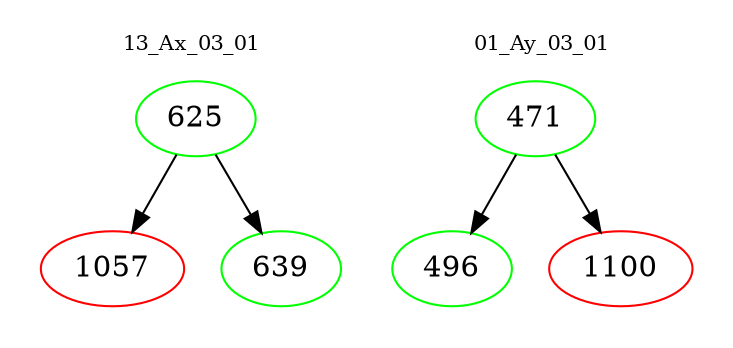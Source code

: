 digraph{
subgraph cluster_0 {
color = white
label = "13_Ax_03_01";
fontsize=10;
T0_625 [label="625", color="green"]
T0_625 -> T0_1057 [color="black"]
T0_1057 [label="1057", color="red"]
T0_625 -> T0_639 [color="black"]
T0_639 [label="639", color="green"]
}
subgraph cluster_1 {
color = white
label = "01_Ay_03_01";
fontsize=10;
T1_471 [label="471", color="green"]
T1_471 -> T1_496 [color="black"]
T1_496 [label="496", color="green"]
T1_471 -> T1_1100 [color="black"]
T1_1100 [label="1100", color="red"]
}
}
